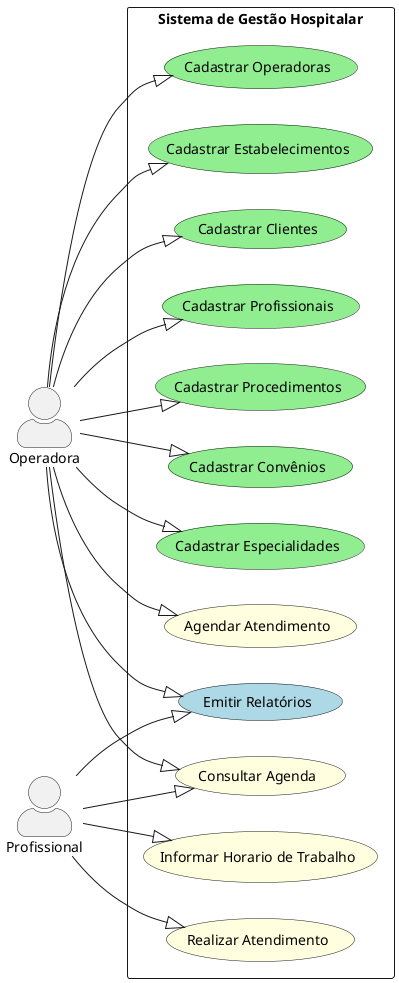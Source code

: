 @startuml
left to right direction
skinparam packageStyle rectangle
skinparam actorStyle awesome

actor Operadora as "Operadora"
actor Profissional as "Profissional"

rectangle "Sistema de Gestão Hospitalar" {
  usecase (Cadastrar Operadoras) as UC1 #LightGreen
  usecase (Cadastrar Estabelecimentos) as UC2 #LightGreen
  usecase (Cadastrar Clientes) as UC3 #LightGreen
  usecase (Cadastrar Profissionais) as UC4 #LightGreen
  usecase (Cadastrar Procedimentos) as UC5 #LightGreen
  usecase (Cadastrar Convênios) as UC6 #LightGreen
  usecase (Cadastrar Especialidades) as UC7 #LightGreen
  usecase (Agendar Atendimento) as UC8 #LightYellow
  usecase (Emitir Relatórios) as UC9 #LightBlue
  usecase (Consultar Agenda) as UC10 #LightYellow
  usecase (Informar Horario de Trabalho) as UC11 #LightYellow
  usecase (Realizar Atendimento) as UC12 #LightYellow

  Operadora --|> UC1
  Operadora --|> UC2
  Operadora --|> UC3
  Operadora --|> UC4
  Operadora --|> UC5
  Operadora --|> UC6
  Operadora --|> UC7
  Operadora --|> UC8
  Operadora --|> UC9
  Operadora --|> UC10

  Profissional --|> UC9
  Profissional --|> UC10
  Profissional --|> UC11
  Profissional --|> UC12
}

@enduml